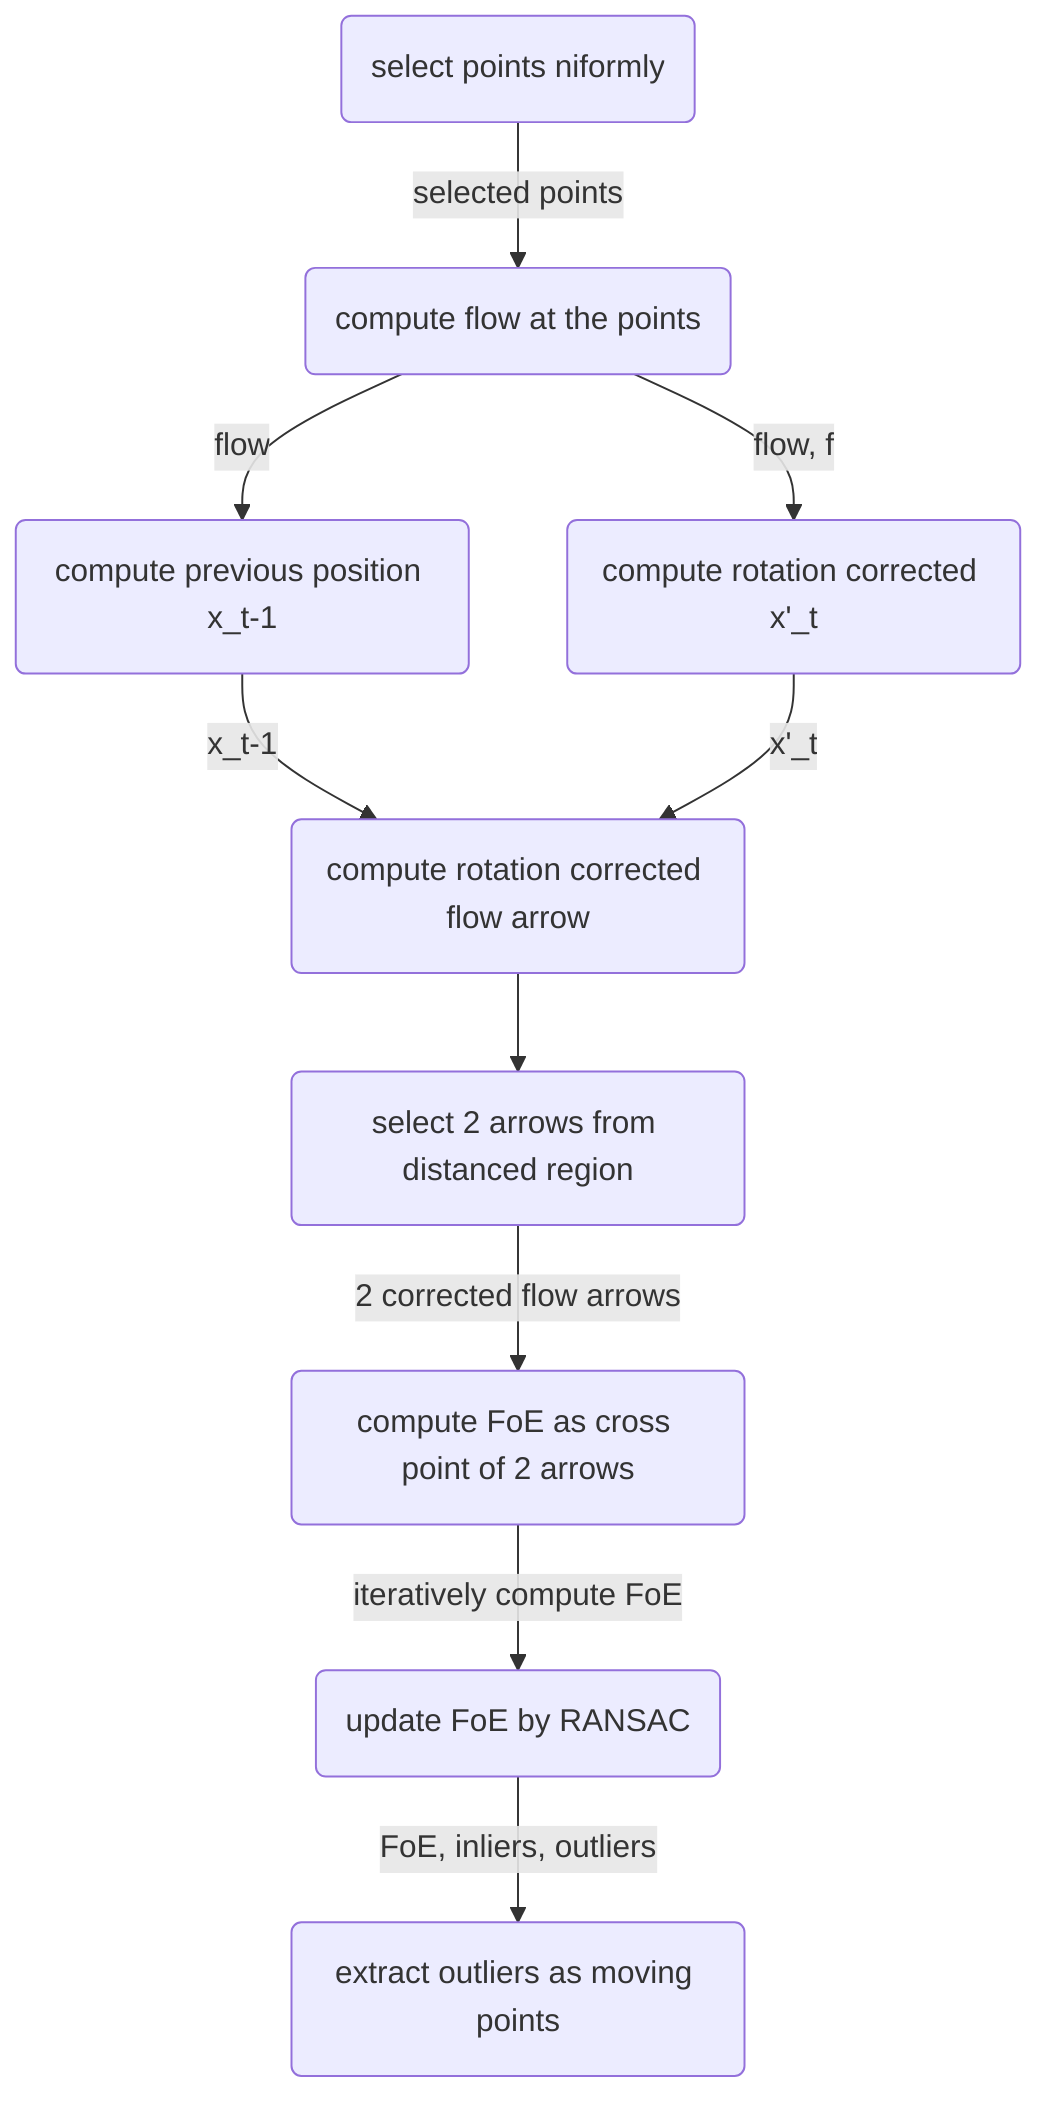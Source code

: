 flowchart TD
    A(select points niformly ) -->|selected points| B(compute flow at the points)
    B --> |flow| C(compute previous position x_t-1)
    B --> |flow, f| D(compute rotation corrected x'_t)
    C --> |x_t-1| E(compute rotation corrected flow arrow)
    D --> |x'_t| E
    E --> F(select 2 arrows from distanced region)
    F --> |2 corrected flow arrows| G(compute FoE as cross point of 2 arrows)
    G --> |iteratively compute FoE| H(update FoE by RANSAC)
    H --> |FoE, inliers, outliers| I(extract outliers as moving points)